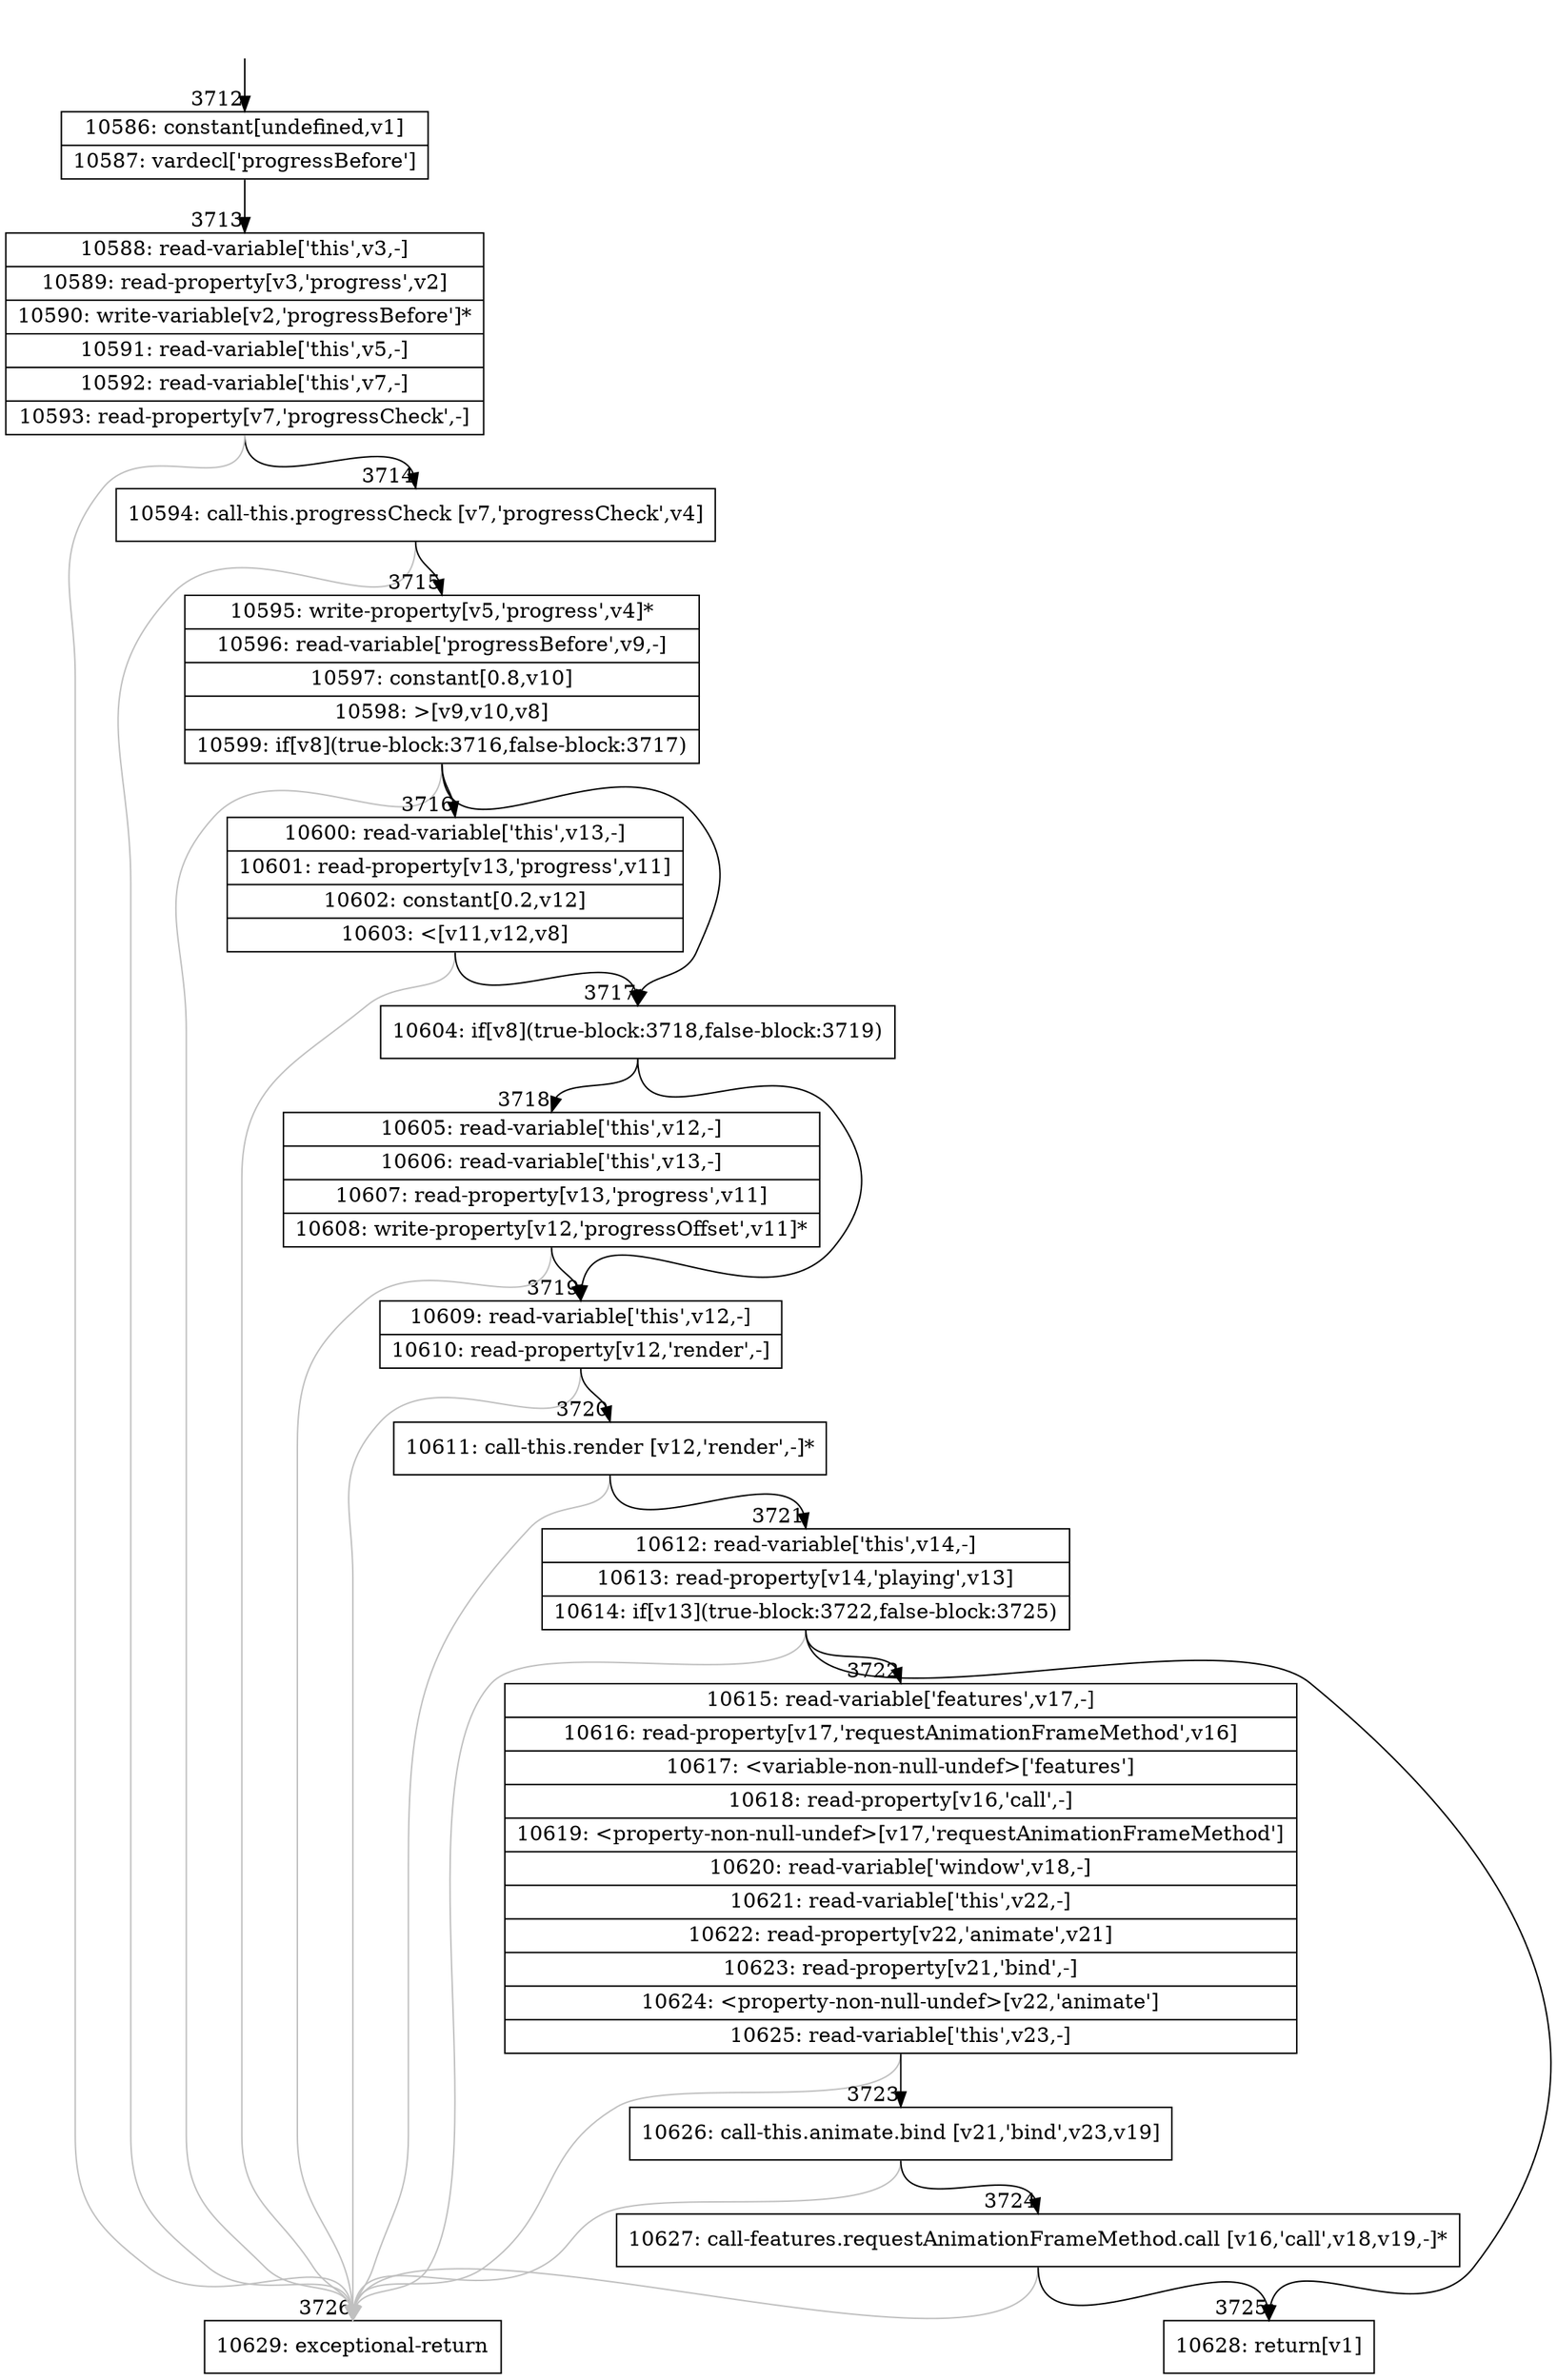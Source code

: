 digraph {
rankdir="TD"
BB_entry218[shape=none,label=""];
BB_entry218 -> BB3712 [tailport=s, headport=n, headlabel="    3712"]
BB3712 [shape=record label="{10586: constant[undefined,v1]|10587: vardecl['progressBefore']}" ] 
BB3712 -> BB3713 [tailport=s, headport=n, headlabel="      3713"]
BB3713 [shape=record label="{10588: read-variable['this',v3,-]|10589: read-property[v3,'progress',v2]|10590: write-variable[v2,'progressBefore']*|10591: read-variable['this',v5,-]|10592: read-variable['this',v7,-]|10593: read-property[v7,'progressCheck',-]}" ] 
BB3713 -> BB3714 [tailport=s, headport=n, headlabel="      3714"]
BB3713 -> BB3726 [tailport=s, headport=n, color=gray, headlabel="      3726"]
BB3714 [shape=record label="{10594: call-this.progressCheck [v7,'progressCheck',v4]}" ] 
BB3714 -> BB3715 [tailport=s, headport=n, headlabel="      3715"]
BB3714 -> BB3726 [tailport=s, headport=n, color=gray]
BB3715 [shape=record label="{10595: write-property[v5,'progress',v4]*|10596: read-variable['progressBefore',v9,-]|10597: constant[0.8,v10]|10598: \>[v9,v10,v8]|10599: if[v8](true-block:3716,false-block:3717)}" ] 
BB3715 -> BB3717 [tailport=s, headport=n, headlabel="      3717"]
BB3715 -> BB3716 [tailport=s, headport=n, headlabel="      3716"]
BB3715 -> BB3726 [tailport=s, headport=n, color=gray]
BB3716 [shape=record label="{10600: read-variable['this',v13,-]|10601: read-property[v13,'progress',v11]|10602: constant[0.2,v12]|10603: \<[v11,v12,v8]}" ] 
BB3716 -> BB3717 [tailport=s, headport=n]
BB3716 -> BB3726 [tailport=s, headport=n, color=gray]
BB3717 [shape=record label="{10604: if[v8](true-block:3718,false-block:3719)}" ] 
BB3717 -> BB3718 [tailport=s, headport=n, headlabel="      3718"]
BB3717 -> BB3719 [tailport=s, headport=n, headlabel="      3719"]
BB3718 [shape=record label="{10605: read-variable['this',v12,-]|10606: read-variable['this',v13,-]|10607: read-property[v13,'progress',v11]|10608: write-property[v12,'progressOffset',v11]*}" ] 
BB3718 -> BB3719 [tailport=s, headport=n]
BB3718 -> BB3726 [tailport=s, headport=n, color=gray]
BB3719 [shape=record label="{10609: read-variable['this',v12,-]|10610: read-property[v12,'render',-]}" ] 
BB3719 -> BB3720 [tailport=s, headport=n, headlabel="      3720"]
BB3719 -> BB3726 [tailport=s, headport=n, color=gray]
BB3720 [shape=record label="{10611: call-this.render [v12,'render',-]*}" ] 
BB3720 -> BB3721 [tailport=s, headport=n, headlabel="      3721"]
BB3720 -> BB3726 [tailport=s, headport=n, color=gray]
BB3721 [shape=record label="{10612: read-variable['this',v14,-]|10613: read-property[v14,'playing',v13]|10614: if[v13](true-block:3722,false-block:3725)}" ] 
BB3721 -> BB3722 [tailport=s, headport=n, headlabel="      3722"]
BB3721 -> BB3725 [tailport=s, headport=n, headlabel="      3725"]
BB3721 -> BB3726 [tailport=s, headport=n, color=gray]
BB3722 [shape=record label="{10615: read-variable['features',v17,-]|10616: read-property[v17,'requestAnimationFrameMethod',v16]|10617: \<variable-non-null-undef\>['features']|10618: read-property[v16,'call',-]|10619: \<property-non-null-undef\>[v17,'requestAnimationFrameMethod']|10620: read-variable['window',v18,-]|10621: read-variable['this',v22,-]|10622: read-property[v22,'animate',v21]|10623: read-property[v21,'bind',-]|10624: \<property-non-null-undef\>[v22,'animate']|10625: read-variable['this',v23,-]}" ] 
BB3722 -> BB3723 [tailport=s, headport=n, headlabel="      3723"]
BB3722 -> BB3726 [tailport=s, headport=n, color=gray]
BB3723 [shape=record label="{10626: call-this.animate.bind [v21,'bind',v23,v19]}" ] 
BB3723 -> BB3724 [tailport=s, headport=n, headlabel="      3724"]
BB3723 -> BB3726 [tailport=s, headport=n, color=gray]
BB3724 [shape=record label="{10627: call-features.requestAnimationFrameMethod.call [v16,'call',v18,v19,-]*}" ] 
BB3724 -> BB3725 [tailport=s, headport=n]
BB3724 -> BB3726 [tailport=s, headport=n, color=gray]
BB3725 [shape=record label="{10628: return[v1]}" ] 
BB3726 [shape=record label="{10629: exceptional-return}" ] 
//#$~ 4259
}
